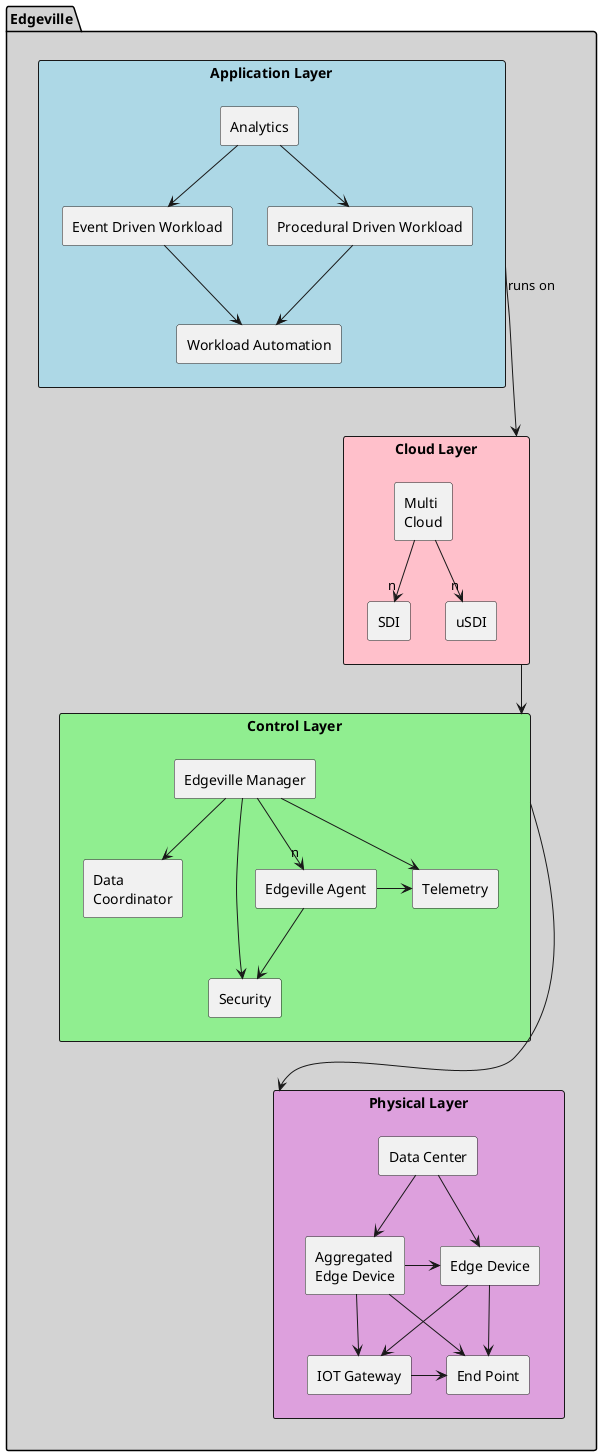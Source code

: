 @startuml

package Edgeville #lightgray {
    rectangle "Cloud Layer" as Cloud #pink {
      rectangle "SDI"
      rectangle "uSDI"
      rectangle "Multi\nCloud" as HC
      HC --> "n" SDI
      HC --> "n" uSDI
    }
    rectangle "Control Layer" as Control #lightgreen {
      rectangle "Data\nCoordinator" as DC
      rectangle "Edgeville Manager" as EM
      rectangle "Edgeville Agent" as EA
      rectangle "Telemetry" as Telemetry
      rectangle "Security" as Security
      EM --> "n" EA
      EM --> DC
      EM -> Telemetry
      EA -> Telemetry
      EM --> Security
      EA --> Security
    }
    rectangle "Application Layer" as AL #lightblue {
      rectangle "Analytics" as ALA
      rectangle "Event Driven Workload" as ALE
      rectangle "Procedural Driven Workload" as ALP
      rectangle "Workload Automation" as ALW
      ALA --> ALP
      ALA --> ALE
      ALE --> ALW
      ALP --> ALW
    }
    rectangle "Physical Layer" as PL #plum {
      rectangle "Data Center" as PLDC
      rectangle "Aggregated\nEdge Device" as AED
      rectangle "Edge Device" as ED
      rectangle "End Point" as EP
      rectangle "IOT Gateway" as IG
      PLDC -> AED
      PLDC --> ED
      AED -> ED
      AED --> IG
      AED --> EP
      ED -> IG
      IG -> EP
      ED --> EP
    }

    AL ----> Cloud : runs on
    Cloud ---> Control
    Control ----> PL
}
@enduml


